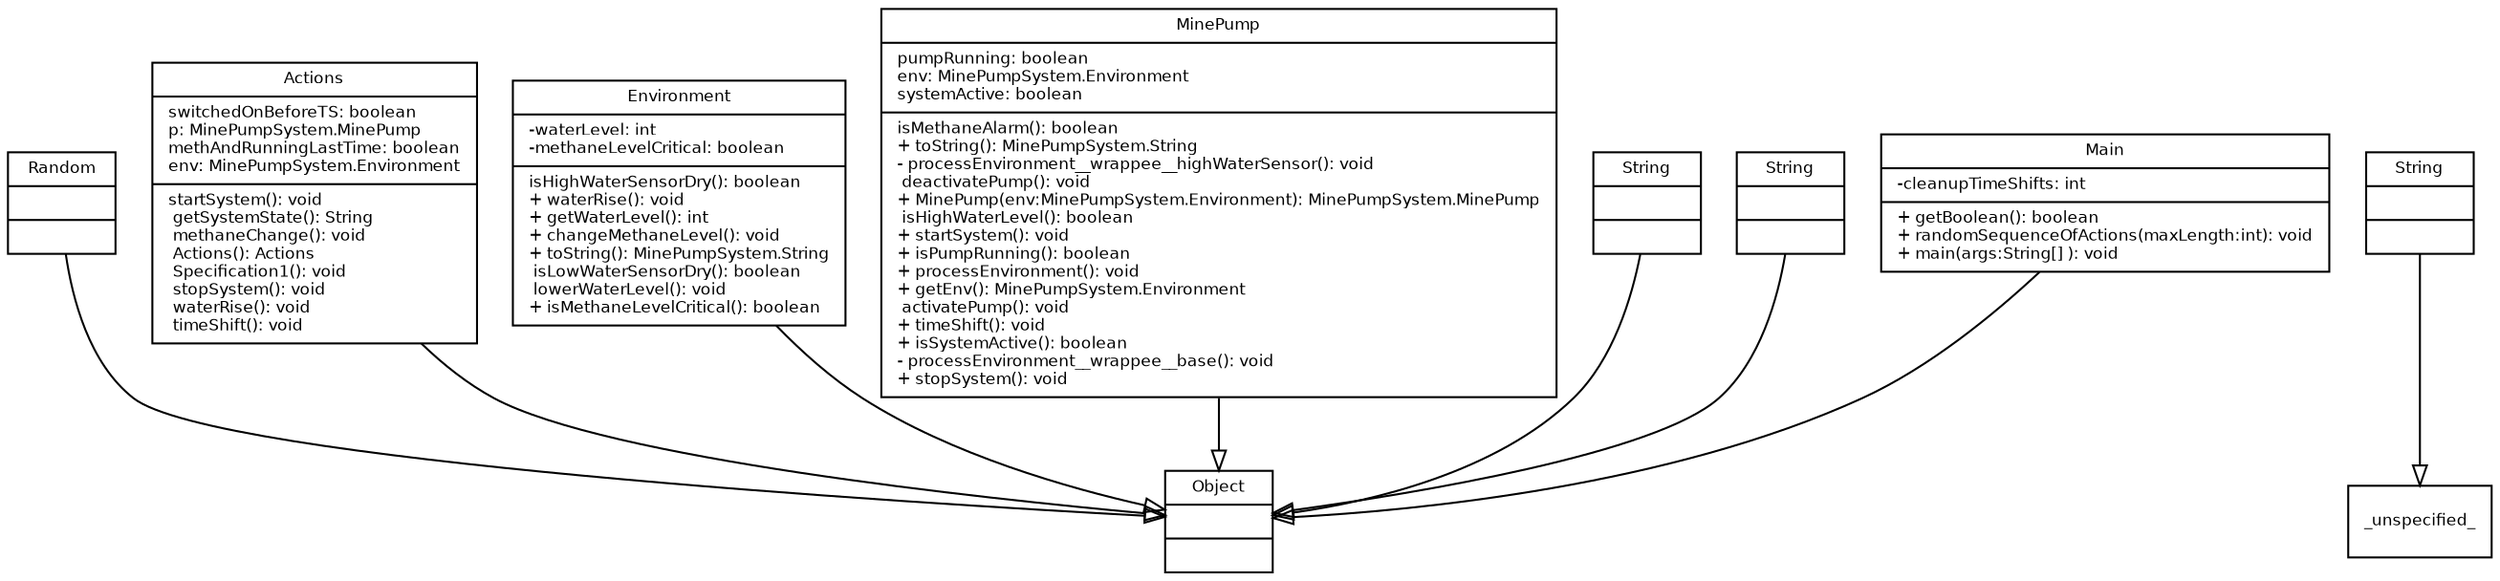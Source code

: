 digraph TypeHierarchy { 
        fontname = "Bitstream Vera Sans"
        fontsize = 8

        node [
                  fontname = "Bitstream Vera Sans"
                  fontsize = 8
                  shape = "record"
        ]

        edge [
                  fontname = "Bitstream Vera Sans"
                  fontsize = 8
        ]

        Random [
                  label = "{Random||}"
        ]

        Actions [
                  label = "{Actions|switchedOnBeforeTS: boolean\lp: MinePumpSystem.MinePump\lmethAndRunningLastTime: boolean\lenv: MinePumpSystem.Environment\l| startSystem(): void\l getSystemState(): String\l methaneChange(): void\l Actions(): Actions\l Specification1(): void\l stopSystem(): void\l waterRise(): void\l timeShift(): void\l}"
        ]

        MinePumpSystem_Environment [
                  label = "{Environment|-waterLevel: int\l-methaneLevelCritical: boolean\l| isHighWaterSensorDry(): boolean\l+ waterRise(): void\l+ getWaterLevel(): int\l+ changeMethaneLevel(): void\l+ toString(): MinePumpSystem.String\l isLowWaterSensorDry(): boolean\l lowerWaterLevel(): void\l+ isMethaneLevelCritical(): boolean\l}"
        ]

        MinePumpSystem_MinePump [
                  label = "{MinePump|pumpRunning: boolean\lenv: MinePumpSystem.Environment\lsystemActive: boolean\l| isMethaneAlarm(): boolean\l+ toString(): MinePumpSystem.String\l- processEnvironment__wrappee__highWaterSensor(): void\l deactivatePump(): void\l+ MinePump(env:MinePumpSystem.Environment): MinePumpSystem.MinePump\l isHighWaterLevel(): boolean\l+ startSystem(): void\l+ isPumpRunning(): boolean\l+ processEnvironment(): void\l+ getEnv(): MinePumpSystem.Environment\l activatePump(): void\l+ timeShift(): void\l+ isSystemActive(): boolean\l- processEnvironment__wrappee__base(): void\l+ stopSystem(): void\l}"
        ]

        String [
                  label = "{String||}"
        ]

        java_lang_String [
                  label = "{String||}"
        ]

        java_lang_Object [
                  label = "{Object||}"
        ]

        MinePumpSystem_String [
                  label = "{String||}"
        ]

        Main [
                  label = "{Main|-cleanupTimeShifts: int\l|+ getBoolean(): boolean\l+ randomSequenceOfActions(maxLength:int): void\l+ main(args:String[] ): void\l}"
        ]

        edge [
                  arrowhead = "empty"
                  style = "solid"
                  arrowtail = "none"
        ]

        Random -> java_lang_Object
        Actions -> java_lang_Object
        MinePumpSystem_Environment -> java_lang_Object
        MinePumpSystem_MinePump -> java_lang_Object
        String -> _unspecified_
        java_lang_String -> java_lang_Object
        MinePumpSystem_String -> java_lang_Object
        Main -> java_lang_Object
        edge [
                  arrowhead = "empty"
                  style = "dashed"
                  arrowtail = "none"
        ]

        edge [
                  arrowhead = "normal"
                  style = "solid"
                  arrowtail = "odot"
        ]

}